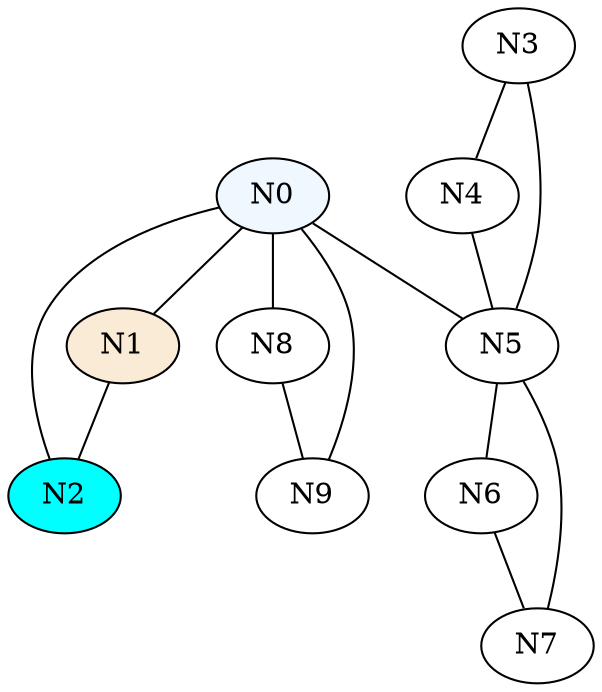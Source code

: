 graph {
	subgraph C0 {
		N0 [fillcolor="#F0F8FF" style=filled]
	}
	subgraph C1 {
		N1 [fillcolor="#FAEBD7" style=filled]
	}
	subgraph C2 {
		N2 [fillcolor="#00FFFF" style=filled]
	}
	N0 -- N1
	N0 -- N2
	N0 -- N5
	N0 -- N8
	N0 -- N9
	N1 -- N2
	N3 -- N4
	N3 -- N5
	N4 -- N5
	N5 -- N6
	N5 -- N7
	N6 -- N7
	N8 -- N9
}
